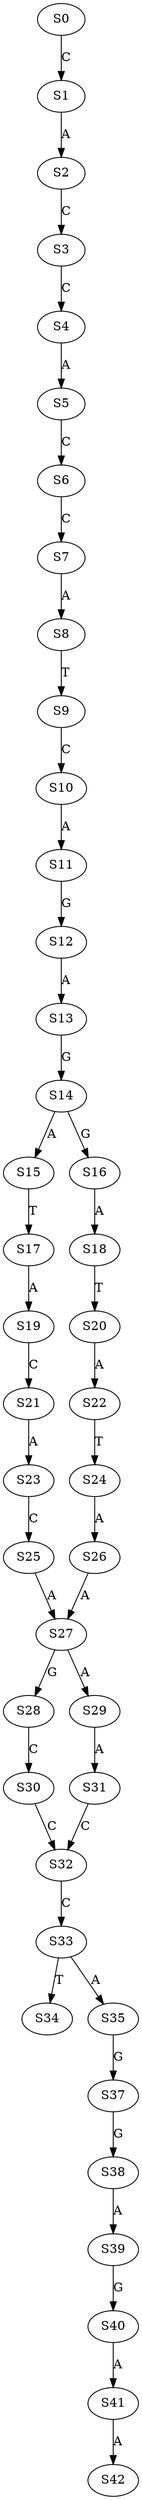 strict digraph  {
	S0 -> S1 [ label = C ];
	S1 -> S2 [ label = A ];
	S2 -> S3 [ label = C ];
	S3 -> S4 [ label = C ];
	S4 -> S5 [ label = A ];
	S5 -> S6 [ label = C ];
	S6 -> S7 [ label = C ];
	S7 -> S8 [ label = A ];
	S8 -> S9 [ label = T ];
	S9 -> S10 [ label = C ];
	S10 -> S11 [ label = A ];
	S11 -> S12 [ label = G ];
	S12 -> S13 [ label = A ];
	S13 -> S14 [ label = G ];
	S14 -> S15 [ label = A ];
	S14 -> S16 [ label = G ];
	S15 -> S17 [ label = T ];
	S16 -> S18 [ label = A ];
	S17 -> S19 [ label = A ];
	S18 -> S20 [ label = T ];
	S19 -> S21 [ label = C ];
	S20 -> S22 [ label = A ];
	S21 -> S23 [ label = A ];
	S22 -> S24 [ label = T ];
	S23 -> S25 [ label = C ];
	S24 -> S26 [ label = A ];
	S25 -> S27 [ label = A ];
	S26 -> S27 [ label = A ];
	S27 -> S28 [ label = G ];
	S27 -> S29 [ label = A ];
	S28 -> S30 [ label = C ];
	S29 -> S31 [ label = A ];
	S30 -> S32 [ label = C ];
	S31 -> S32 [ label = C ];
	S32 -> S33 [ label = C ];
	S33 -> S34 [ label = T ];
	S33 -> S35 [ label = A ];
	S35 -> S37 [ label = G ];
	S37 -> S38 [ label = G ];
	S38 -> S39 [ label = A ];
	S39 -> S40 [ label = G ];
	S40 -> S41 [ label = A ];
	S41 -> S42 [ label = A ];
}
